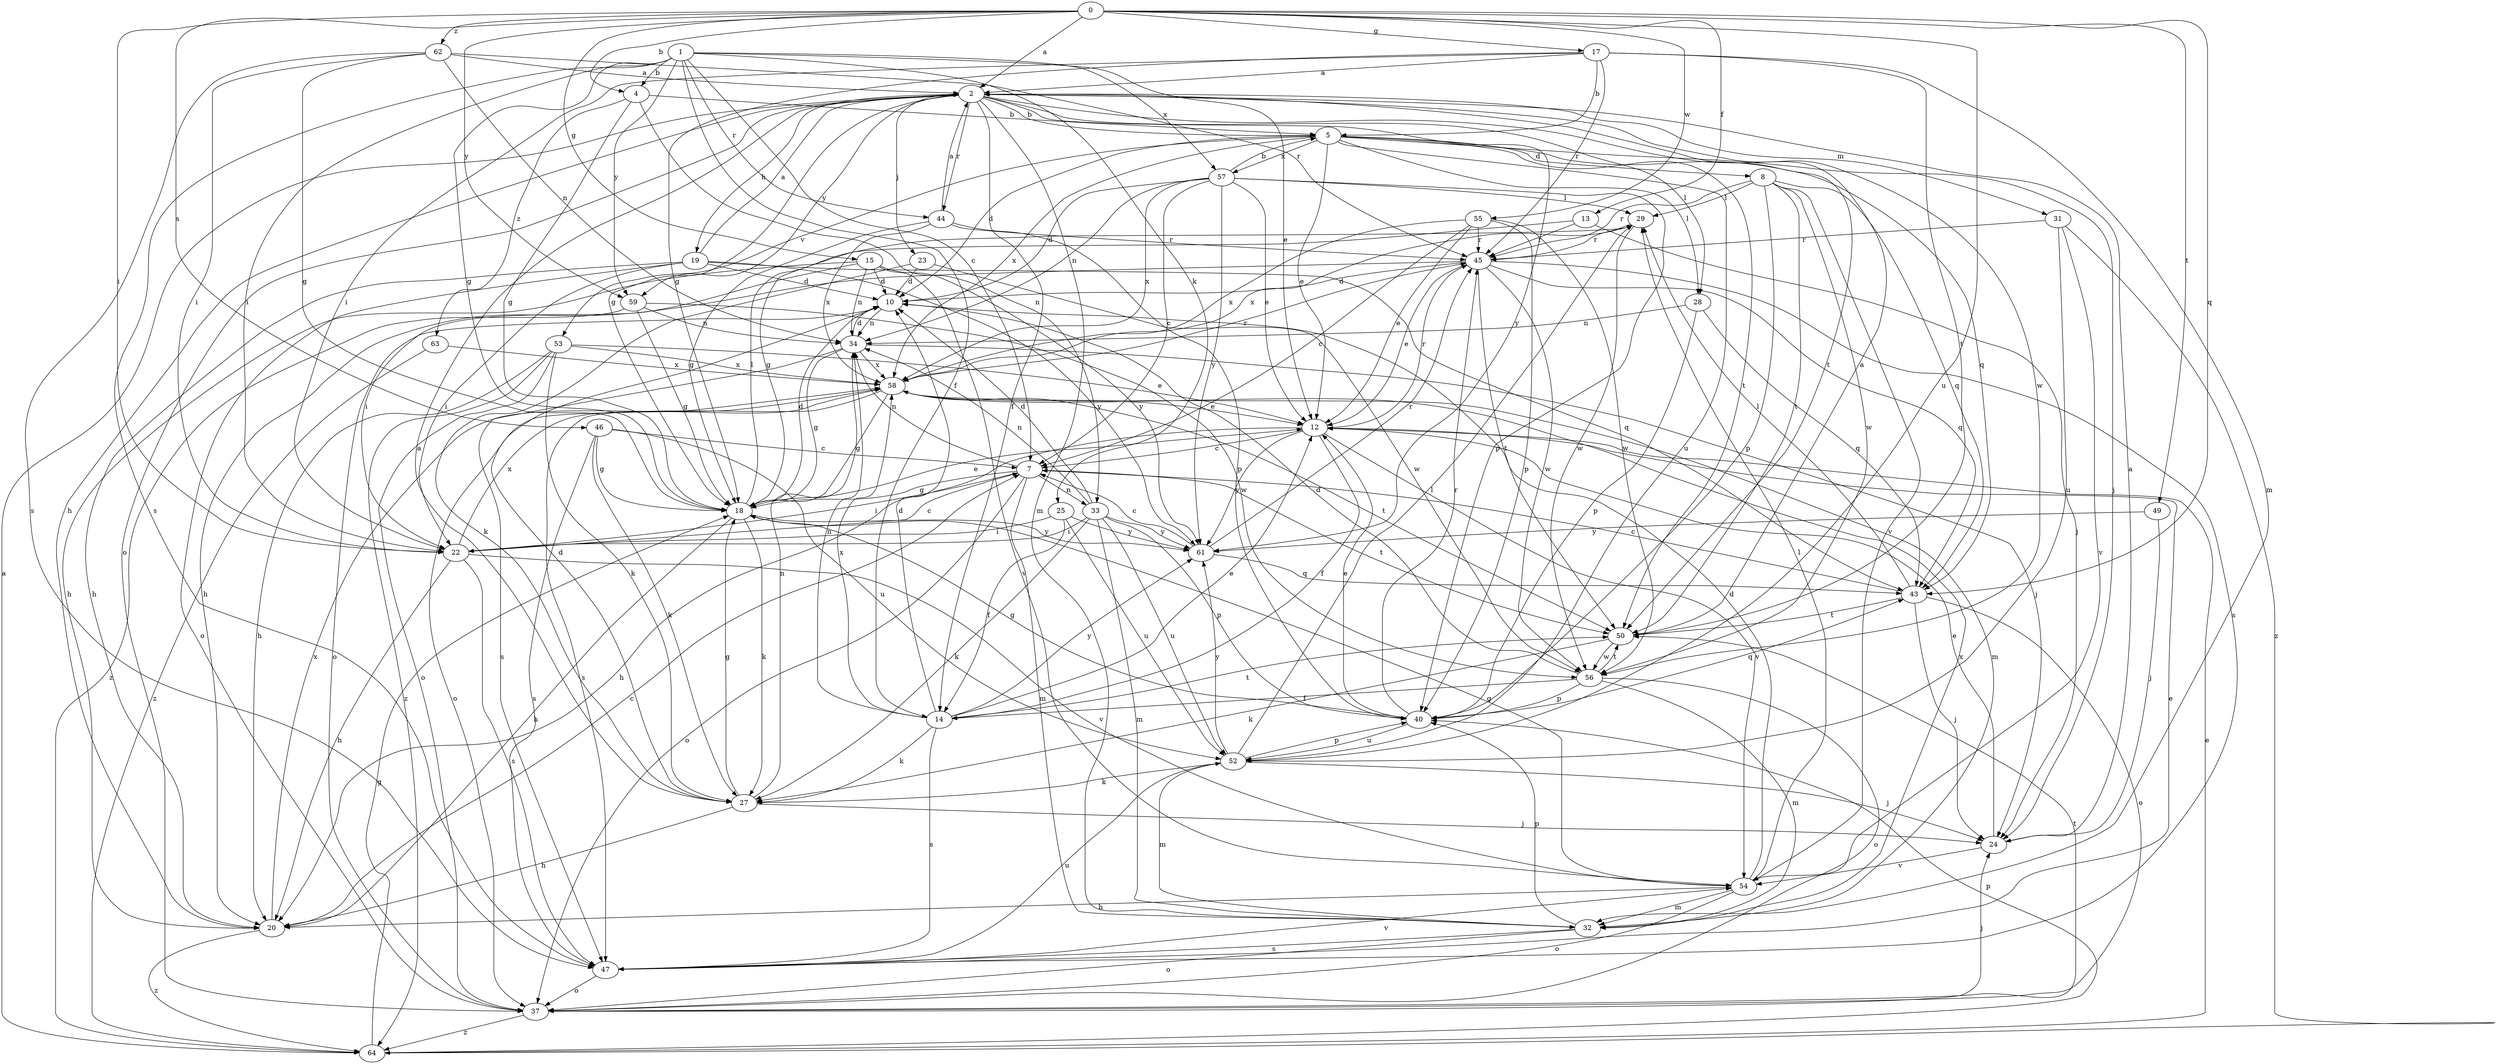 strict digraph  {
0;
1;
2;
4;
5;
7;
8;
10;
12;
13;
14;
15;
17;
18;
19;
20;
22;
23;
24;
25;
27;
28;
29;
31;
32;
33;
34;
37;
40;
43;
44;
45;
46;
47;
49;
50;
52;
53;
54;
55;
56;
57;
58;
59;
61;
62;
63;
64;
0 -> 2  [label=a];
0 -> 4  [label=b];
0 -> 13  [label=f];
0 -> 15  [label=g];
0 -> 17  [label=g];
0 -> 22  [label=i];
0 -> 43  [label=q];
0 -> 46  [label=s];
0 -> 49  [label=t];
0 -> 52  [label=u];
0 -> 55  [label=w];
0 -> 59  [label=y];
0 -> 62  [label=z];
1 -> 4  [label=b];
1 -> 7  [label=c];
1 -> 12  [label=e];
1 -> 14  [label=f];
1 -> 18  [label=g];
1 -> 22  [label=i];
1 -> 25  [label=k];
1 -> 44  [label=r];
1 -> 47  [label=s];
1 -> 57  [label=x];
1 -> 59  [label=y];
2 -> 5  [label=b];
2 -> 14  [label=f];
2 -> 18  [label=g];
2 -> 19  [label=h];
2 -> 20  [label=h];
2 -> 23  [label=j];
2 -> 28  [label=l];
2 -> 31  [label=m];
2 -> 32  [label=m];
2 -> 37  [label=o];
2 -> 44  [label=r];
2 -> 50  [label=t];
2 -> 56  [label=w];
2 -> 59  [label=y];
2 -> 61  [label=y];
4 -> 5  [label=b];
4 -> 18  [label=g];
4 -> 33  [label=n];
4 -> 63  [label=z];
5 -> 8  [label=d];
5 -> 10  [label=d];
5 -> 12  [label=e];
5 -> 24  [label=j];
5 -> 28  [label=l];
5 -> 43  [label=q];
5 -> 50  [label=t];
5 -> 52  [label=u];
5 -> 53  [label=v];
5 -> 57  [label=x];
5 -> 58  [label=x];
7 -> 18  [label=g];
7 -> 22  [label=i];
7 -> 32  [label=m];
7 -> 33  [label=n];
7 -> 34  [label=n];
7 -> 37  [label=o];
7 -> 50  [label=t];
8 -> 29  [label=l];
8 -> 40  [label=p];
8 -> 43  [label=q];
8 -> 45  [label=r];
8 -> 50  [label=t];
8 -> 54  [label=v];
8 -> 56  [label=w];
10 -> 34  [label=n];
10 -> 37  [label=o];
12 -> 7  [label=c];
12 -> 14  [label=f];
12 -> 20  [label=h];
12 -> 45  [label=r];
12 -> 54  [label=v];
12 -> 61  [label=y];
13 -> 18  [label=g];
13 -> 24  [label=j];
13 -> 45  [label=r];
14 -> 10  [label=d];
14 -> 12  [label=e];
14 -> 27  [label=k];
14 -> 34  [label=n];
14 -> 47  [label=s];
14 -> 50  [label=t];
14 -> 58  [label=x];
14 -> 61  [label=y];
15 -> 10  [label=d];
15 -> 20  [label=h];
15 -> 22  [label=i];
15 -> 34  [label=n];
15 -> 54  [label=v];
15 -> 61  [label=y];
17 -> 2  [label=a];
17 -> 5  [label=b];
17 -> 18  [label=g];
17 -> 22  [label=i];
17 -> 32  [label=m];
17 -> 45  [label=r];
17 -> 50  [label=t];
18 -> 10  [label=d];
18 -> 12  [label=e];
18 -> 20  [label=h];
18 -> 27  [label=k];
18 -> 29  [label=l];
18 -> 61  [label=y];
19 -> 2  [label=a];
19 -> 10  [label=d];
19 -> 20  [label=h];
19 -> 22  [label=i];
19 -> 37  [label=o];
19 -> 43  [label=q];
19 -> 61  [label=y];
20 -> 7  [label=c];
20 -> 58  [label=x];
20 -> 64  [label=z];
22 -> 7  [label=c];
22 -> 20  [label=h];
22 -> 47  [label=s];
22 -> 54  [label=v];
22 -> 58  [label=x];
23 -> 10  [label=d];
23 -> 27  [label=k];
23 -> 56  [label=w];
24 -> 2  [label=a];
24 -> 12  [label=e];
24 -> 54  [label=v];
25 -> 14  [label=f];
25 -> 22  [label=i];
25 -> 52  [label=u];
25 -> 61  [label=y];
27 -> 2  [label=a];
27 -> 10  [label=d];
27 -> 18  [label=g];
27 -> 20  [label=h];
27 -> 24  [label=j];
27 -> 34  [label=n];
28 -> 34  [label=n];
28 -> 40  [label=p];
28 -> 43  [label=q];
29 -> 45  [label=r];
29 -> 56  [label=w];
29 -> 58  [label=x];
31 -> 45  [label=r];
31 -> 52  [label=u];
31 -> 54  [label=v];
31 -> 64  [label=z];
32 -> 37  [label=o];
32 -> 40  [label=p];
32 -> 47  [label=s];
32 -> 58  [label=x];
33 -> 10  [label=d];
33 -> 22  [label=i];
33 -> 27  [label=k];
33 -> 32  [label=m];
33 -> 34  [label=n];
33 -> 40  [label=p];
33 -> 52  [label=u];
33 -> 61  [label=y];
34 -> 10  [label=d];
34 -> 18  [label=g];
34 -> 24  [label=j];
34 -> 47  [label=s];
34 -> 58  [label=x];
37 -> 24  [label=j];
37 -> 50  [label=t];
37 -> 64  [label=z];
40 -> 12  [label=e];
40 -> 18  [label=g];
40 -> 43  [label=q];
40 -> 45  [label=r];
40 -> 52  [label=u];
43 -> 7  [label=c];
43 -> 24  [label=j];
43 -> 29  [label=l];
43 -> 37  [label=o];
43 -> 50  [label=t];
44 -> 2  [label=a];
44 -> 18  [label=g];
44 -> 40  [label=p];
44 -> 45  [label=r];
44 -> 58  [label=x];
45 -> 10  [label=d];
45 -> 12  [label=e];
45 -> 20  [label=h];
45 -> 43  [label=q];
45 -> 47  [label=s];
45 -> 50  [label=t];
45 -> 56  [label=w];
46 -> 7  [label=c];
46 -> 18  [label=g];
46 -> 27  [label=k];
46 -> 47  [label=s];
46 -> 52  [label=u];
47 -> 12  [label=e];
47 -> 37  [label=o];
47 -> 52  [label=u];
47 -> 54  [label=v];
49 -> 24  [label=j];
49 -> 61  [label=y];
50 -> 2  [label=a];
50 -> 27  [label=k];
50 -> 56  [label=w];
52 -> 24  [label=j];
52 -> 27  [label=k];
52 -> 29  [label=l];
52 -> 32  [label=m];
52 -> 40  [label=p];
52 -> 61  [label=y];
53 -> 12  [label=e];
53 -> 20  [label=h];
53 -> 27  [label=k];
53 -> 37  [label=o];
53 -> 58  [label=x];
53 -> 64  [label=z];
54 -> 10  [label=d];
54 -> 18  [label=g];
54 -> 20  [label=h];
54 -> 29  [label=l];
54 -> 32  [label=m];
54 -> 37  [label=o];
55 -> 7  [label=c];
55 -> 12  [label=e];
55 -> 40  [label=p];
55 -> 45  [label=r];
55 -> 56  [label=w];
55 -> 58  [label=x];
56 -> 10  [label=d];
56 -> 14  [label=f];
56 -> 32  [label=m];
56 -> 37  [label=o];
56 -> 40  [label=p];
56 -> 50  [label=t];
57 -> 5  [label=b];
57 -> 7  [label=c];
57 -> 10  [label=d];
57 -> 12  [label=e];
57 -> 29  [label=l];
57 -> 34  [label=n];
57 -> 40  [label=p];
57 -> 58  [label=x];
57 -> 61  [label=y];
58 -> 12  [label=e];
58 -> 18  [label=g];
58 -> 32  [label=m];
58 -> 37  [label=o];
58 -> 45  [label=r];
58 -> 47  [label=s];
58 -> 50  [label=t];
59 -> 18  [label=g];
59 -> 34  [label=n];
59 -> 56  [label=w];
59 -> 64  [label=z];
61 -> 7  [label=c];
61 -> 43  [label=q];
61 -> 45  [label=r];
62 -> 2  [label=a];
62 -> 18  [label=g];
62 -> 22  [label=i];
62 -> 34  [label=n];
62 -> 45  [label=r];
62 -> 47  [label=s];
63 -> 58  [label=x];
63 -> 64  [label=z];
64 -> 2  [label=a];
64 -> 12  [label=e];
64 -> 18  [label=g];
64 -> 40  [label=p];
}
